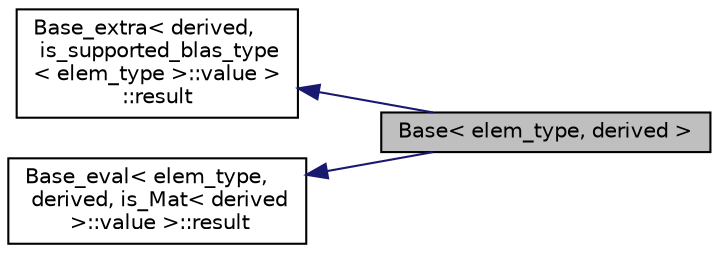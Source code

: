 digraph "Base&lt; elem_type, derived &gt;"
{
  edge [fontname="Helvetica",fontsize="10",labelfontname="Helvetica",labelfontsize="10"];
  node [fontname="Helvetica",fontsize="10",shape=record];
  rankdir="LR";
  Node1 [label="Base\< elem_type, derived \>",height=0.2,width=0.4,color="black", fillcolor="grey75", style="filled" fontcolor="black"];
  Node2 -> Node1 [dir="back",color="midnightblue",fontsize="10",style="solid",fontname="Helvetica"];
  Node2 [label="Base_extra\< derived,\l is_supported_blas_type\l\< elem_type \>::value \>\l::result",height=0.2,width=0.4,color="black", fillcolor="white", style="filled",URL="$class_base__extra_1_1result.html"];
  Node3 -> Node1 [dir="back",color="midnightblue",fontsize="10",style="solid",fontname="Helvetica"];
  Node3 [label="Base_eval\< elem_type,\l derived, is_Mat\< derived\l \>::value \>::result",height=0.2,width=0.4,color="black", fillcolor="white", style="filled",URL="$class_base__eval_1_1result.html"];
}
